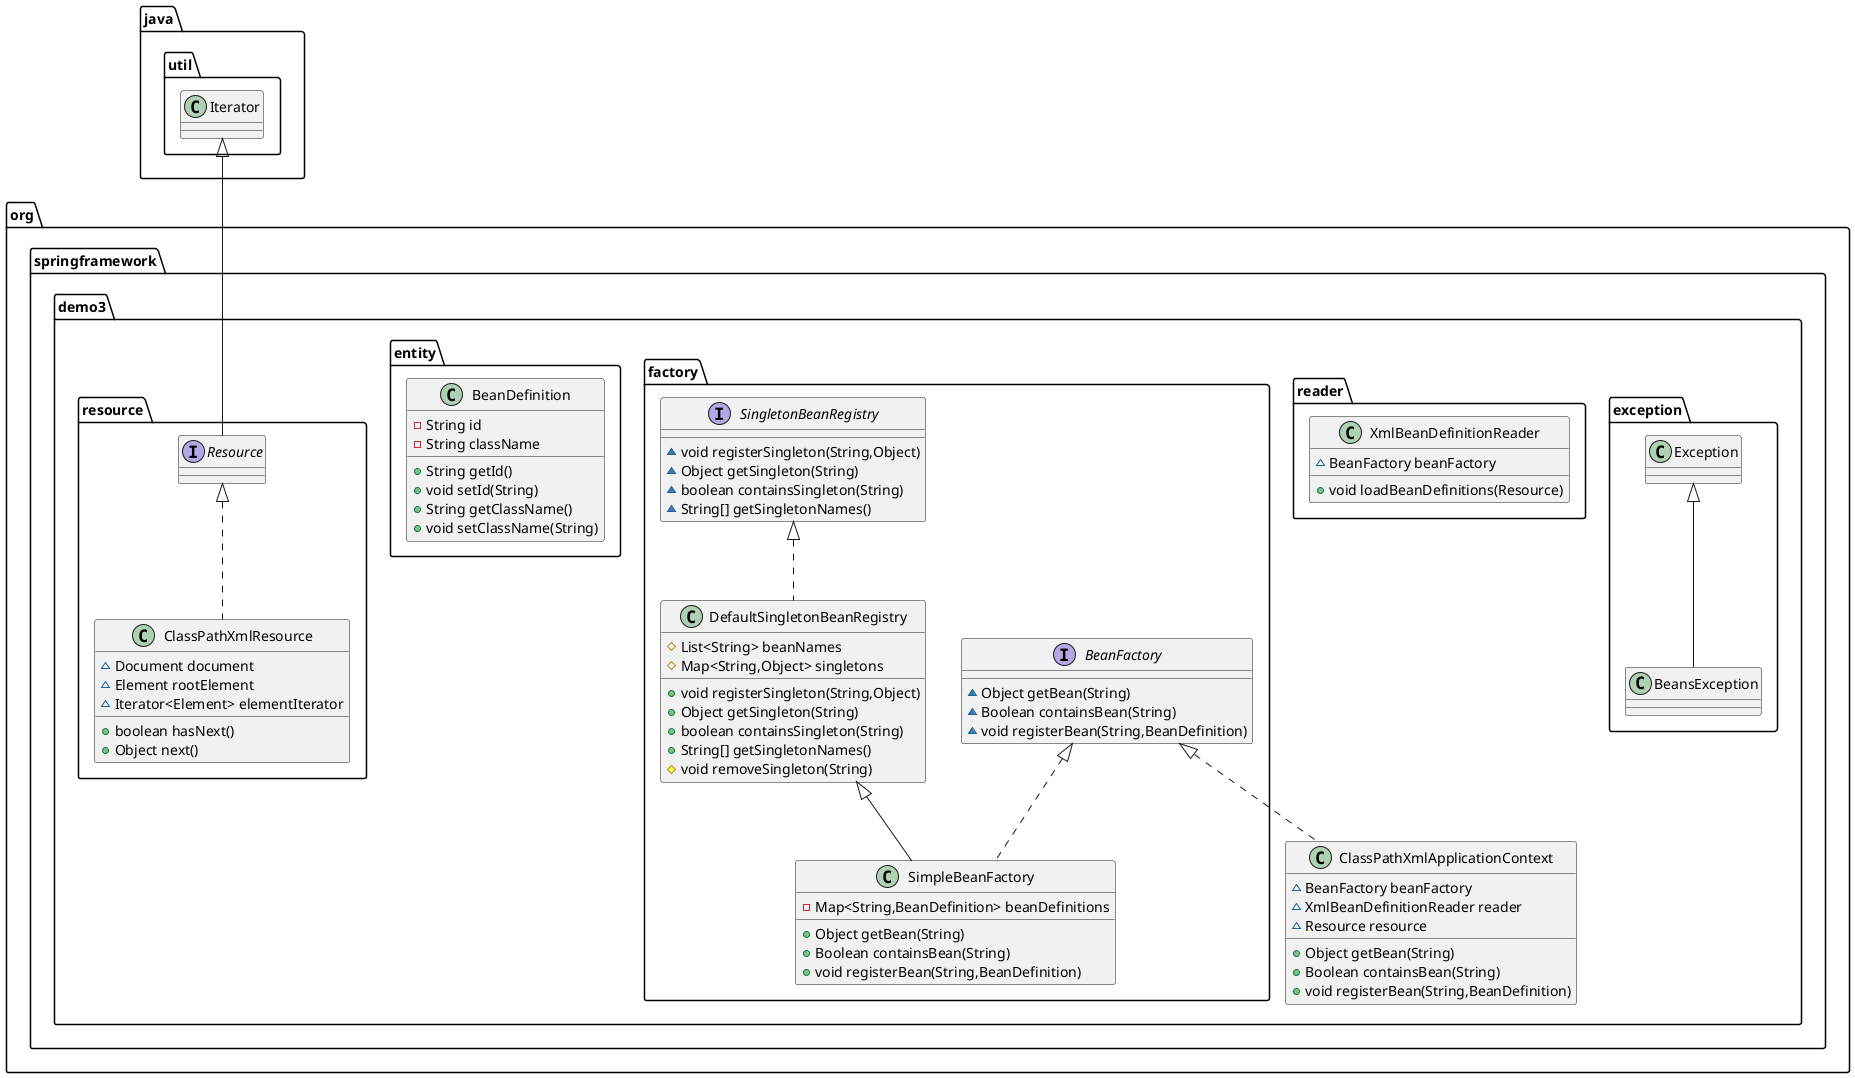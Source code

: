 @startuml
class org.springframework.demo3.exception.BeansException {
}
class org.springframework.demo3.reader.XmlBeanDefinitionReader {
~ BeanFactory beanFactory
+ void loadBeanDefinitions(Resource)
}
class org.springframework.demo3.ClassPathXmlApplicationContext {
~ BeanFactory beanFactory
~ XmlBeanDefinitionReader reader
~ Resource resource
+ Object getBean(String)
+ Boolean containsBean(String)
+ void registerBean(String,BeanDefinition)
}
class org.springframework.demo3.factory.SimpleBeanFactory {
- Map<String,BeanDefinition> beanDefinitions
+ Object getBean(String)
+ Boolean containsBean(String)
+ void registerBean(String,BeanDefinition)
}
interface org.springframework.demo3.factory.BeanFactory {
~ Object getBean(String)
~ Boolean containsBean(String)
~ void registerBean(String,BeanDefinition)
}
class org.springframework.demo3.entity.BeanDefinition {
- String id
- String className
+ String getId()
+ void setId(String)
+ String getClassName()
+ void setClassName(String)
}
interface org.springframework.demo3.factory.SingletonBeanRegistry {
~ void registerSingleton(String,Object)
~ Object getSingleton(String)
~ boolean containsSingleton(String)
~ String[] getSingletonNames()
}
class org.springframework.demo3.factory.DefaultSingletonBeanRegistry {
# List<String> beanNames
# Map<String,Object> singletons
+ void registerSingleton(String,Object)
+ Object getSingleton(String)
+ boolean containsSingleton(String)
+ String[] getSingletonNames()
# void removeSingleton(String)
}
class org.springframework.demo3.resource.ClassPathXmlResource {
~ Document document
~ Element rootElement
~ Iterator<Element> elementIterator
+ boolean hasNext()
+ Object next()
}
interface org.springframework.demo3.resource.Resource {
}


org.springframework.demo3.exception.Exception <|-- org.springframework.demo3.exception.BeansException
org.springframework.demo3.factory.BeanFactory <|.. org.springframework.demo3.ClassPathXmlApplicationContext
org.springframework.demo3.factory.BeanFactory <|.. org.springframework.demo3.factory.SimpleBeanFactory
org.springframework.demo3.factory.DefaultSingletonBeanRegistry <|-- org.springframework.demo3.factory.SimpleBeanFactory
org.springframework.demo3.factory.SingletonBeanRegistry <|.. org.springframework.demo3.factory.DefaultSingletonBeanRegistry
org.springframework.demo3.resource.Resource <|.. org.springframework.demo3.resource.ClassPathXmlResource
java.util.Iterator <|-- org.springframework.demo3.resource.Resource
@enduml
